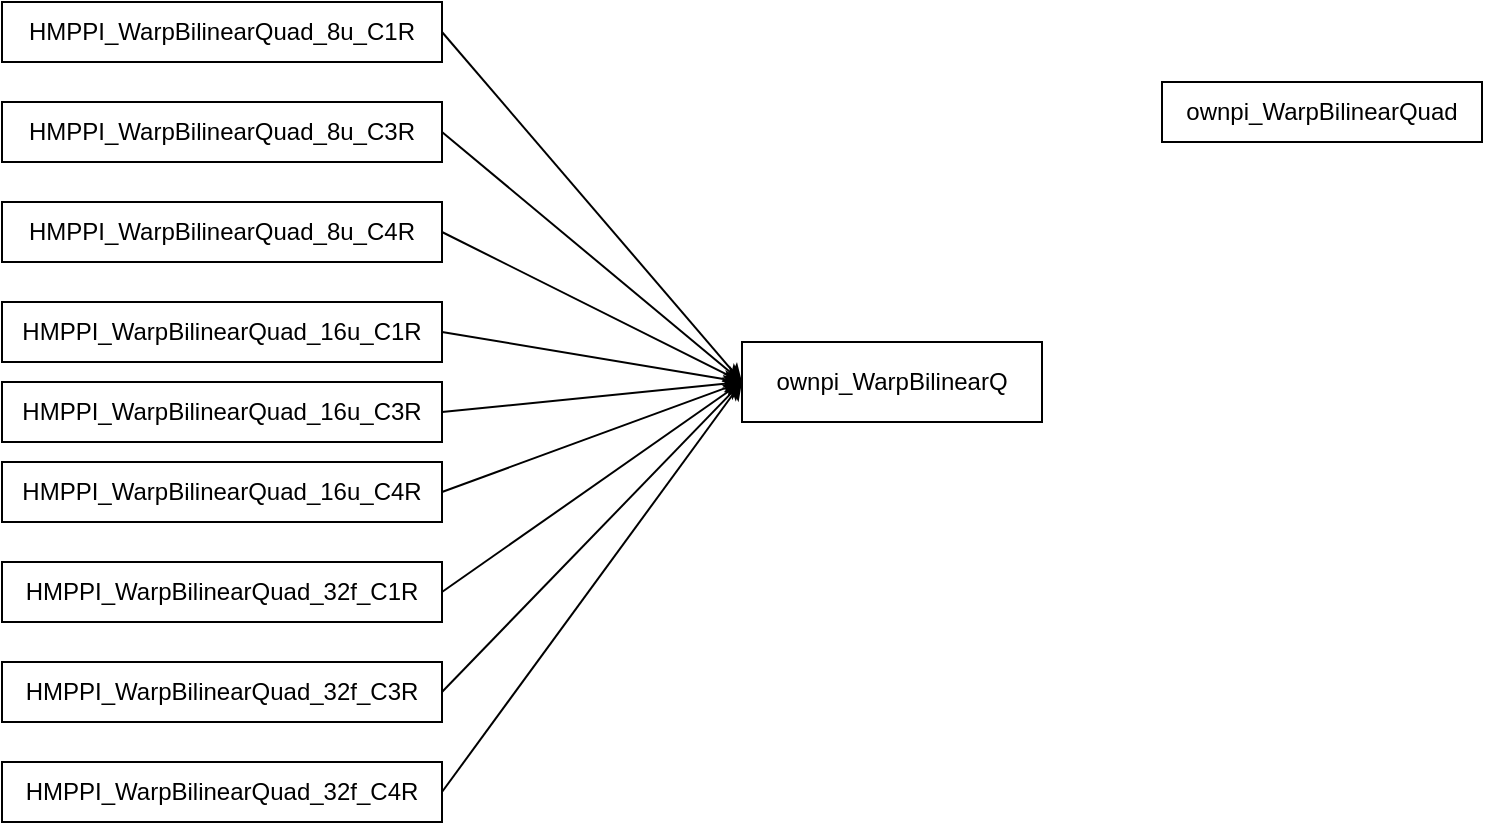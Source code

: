 <mxfile version="15.7.0" type="github">
  <diagram id="BcM7FqmgYENOrJQ4yu_d" name="Page-1">
    <mxGraphModel dx="1865" dy="539" grid="1" gridSize="10" guides="1" tooltips="1" connect="1" arrows="1" fold="1" page="1" pageScale="1" pageWidth="827" pageHeight="1169" math="0" shadow="0">
      <root>
        <mxCell id="0" />
        <mxCell id="1" parent="0" />
        <mxCell id="F0xmff9JVP4ZtNSjAxXv-1" value="ownpi_WarpBilinearQ" style="rounded=0;whiteSpace=wrap;html=1;" vertex="1" parent="1">
          <mxGeometry x="-30" y="220" width="150" height="40" as="geometry" />
        </mxCell>
        <mxCell id="F0xmff9JVP4ZtNSjAxXv-2" value="ownpi_WarpBilinearQuad" style="rounded=0;whiteSpace=wrap;html=1;" vertex="1" parent="1">
          <mxGeometry x="180" y="90" width="160" height="30" as="geometry" />
        </mxCell>
        <mxCell id="F0xmff9JVP4ZtNSjAxXv-13" style="edgeStyle=none;rounded=0;orthogonalLoop=1;jettySize=auto;html=1;exitX=1;exitY=0.5;exitDx=0;exitDy=0;entryX=0;entryY=0.5;entryDx=0;entryDy=0;" edge="1" parent="1" source="F0xmff9JVP4ZtNSjAxXv-3" target="F0xmff9JVP4ZtNSjAxXv-1">
          <mxGeometry relative="1" as="geometry" />
        </mxCell>
        <mxCell id="F0xmff9JVP4ZtNSjAxXv-3" value="HMPPI_WarpBilinearQuad_8u_C1R" style="rounded=0;whiteSpace=wrap;html=1;" vertex="1" parent="1">
          <mxGeometry x="-400" y="50" width="220" height="30" as="geometry" />
        </mxCell>
        <mxCell id="F0xmff9JVP4ZtNSjAxXv-15" style="edgeStyle=none;rounded=0;orthogonalLoop=1;jettySize=auto;html=1;exitX=1;exitY=0.5;exitDx=0;exitDy=0;entryX=0;entryY=0.5;entryDx=0;entryDy=0;" edge="1" parent="1" source="F0xmff9JVP4ZtNSjAxXv-5" target="F0xmff9JVP4ZtNSjAxXv-1">
          <mxGeometry relative="1" as="geometry">
            <mxPoint x="-50" y="210" as="targetPoint" />
          </mxGeometry>
        </mxCell>
        <mxCell id="F0xmff9JVP4ZtNSjAxXv-5" value="&lt;font style=&quot;vertical-align: inherit&quot;&gt;&lt;font style=&quot;vertical-align: inherit&quot;&gt;HMPPI_WarpBilinearQuad_8u_C4R&lt;/font&gt;&lt;/font&gt;" style="rounded=0;whiteSpace=wrap;html=1;" vertex="1" parent="1">
          <mxGeometry x="-400" y="150" width="220" height="30" as="geometry" />
        </mxCell>
        <mxCell id="F0xmff9JVP4ZtNSjAxXv-18" style="edgeStyle=none;rounded=0;orthogonalLoop=1;jettySize=auto;html=1;exitX=1;exitY=0.5;exitDx=0;exitDy=0;" edge="1" parent="1" source="F0xmff9JVP4ZtNSjAxXv-6">
          <mxGeometry relative="1" as="geometry">
            <mxPoint x="-30" y="240" as="targetPoint" />
          </mxGeometry>
        </mxCell>
        <mxCell id="F0xmff9JVP4ZtNSjAxXv-6" value="&lt;font style=&quot;vertical-align: inherit&quot;&gt;&lt;font style=&quot;vertical-align: inherit&quot;&gt;HMPPI_WarpBilinearQuad_16u_C3R&lt;/font&gt;&lt;/font&gt;" style="rounded=0;whiteSpace=wrap;html=1;" vertex="1" parent="1">
          <mxGeometry x="-400" y="240" width="220" height="30" as="geometry" />
        </mxCell>
        <mxCell id="F0xmff9JVP4ZtNSjAxXv-17" style="edgeStyle=none;rounded=0;orthogonalLoop=1;jettySize=auto;html=1;exitX=1;exitY=0.5;exitDx=0;exitDy=0;entryX=0;entryY=0.5;entryDx=0;entryDy=0;" edge="1" parent="1" source="F0xmff9JVP4ZtNSjAxXv-7" target="F0xmff9JVP4ZtNSjAxXv-1">
          <mxGeometry relative="1" as="geometry" />
        </mxCell>
        <mxCell id="F0xmff9JVP4ZtNSjAxXv-7" value="&lt;font style=&quot;vertical-align: inherit&quot;&gt;&lt;font style=&quot;vertical-align: inherit&quot;&gt;HMPPI_WarpBilinearQuad_16u_C4R&lt;/font&gt;&lt;/font&gt;" style="rounded=0;whiteSpace=wrap;html=1;" vertex="1" parent="1">
          <mxGeometry x="-400" y="280" width="220" height="30" as="geometry" />
        </mxCell>
        <mxCell id="F0xmff9JVP4ZtNSjAxXv-16" style="edgeStyle=none;rounded=0;orthogonalLoop=1;jettySize=auto;html=1;exitX=1;exitY=0.5;exitDx=0;exitDy=0;entryX=0;entryY=0.5;entryDx=0;entryDy=0;" edge="1" parent="1" source="F0xmff9JVP4ZtNSjAxXv-8" target="F0xmff9JVP4ZtNSjAxXv-1">
          <mxGeometry relative="1" as="geometry">
            <mxPoint x="-50" y="210" as="targetPoint" />
          </mxGeometry>
        </mxCell>
        <mxCell id="F0xmff9JVP4ZtNSjAxXv-8" value="&lt;font style=&quot;vertical-align: inherit&quot;&gt;&lt;font style=&quot;vertical-align: inherit&quot;&gt;HMPPI_WarpBilinearQuad_16u_C1R&lt;/font&gt;&lt;/font&gt;" style="rounded=0;whiteSpace=wrap;html=1;" vertex="1" parent="1">
          <mxGeometry x="-400" y="200" width="220" height="30" as="geometry" />
        </mxCell>
        <mxCell id="F0xmff9JVP4ZtNSjAxXv-14" style="edgeStyle=none;rounded=0;orthogonalLoop=1;jettySize=auto;html=1;exitX=1;exitY=0.5;exitDx=0;exitDy=0;entryX=0;entryY=0.5;entryDx=0;entryDy=0;" edge="1" parent="1" source="F0xmff9JVP4ZtNSjAxXv-9" target="F0xmff9JVP4ZtNSjAxXv-1">
          <mxGeometry relative="1" as="geometry">
            <mxPoint x="-60" y="230" as="targetPoint" />
          </mxGeometry>
        </mxCell>
        <mxCell id="F0xmff9JVP4ZtNSjAxXv-9" value="&lt;font style=&quot;vertical-align: inherit&quot;&gt;&lt;font style=&quot;vertical-align: inherit&quot;&gt;HMPPI_WarpBilinearQuad_8u_C3R&lt;/font&gt;&lt;/font&gt;" style="rounded=0;whiteSpace=wrap;html=1;" vertex="1" parent="1">
          <mxGeometry x="-400" y="100" width="220" height="30" as="geometry" />
        </mxCell>
        <mxCell id="F0xmff9JVP4ZtNSjAxXv-19" style="edgeStyle=none;rounded=0;orthogonalLoop=1;jettySize=auto;html=1;exitX=1;exitY=0.5;exitDx=0;exitDy=0;" edge="1" parent="1" source="F0xmff9JVP4ZtNSjAxXv-10">
          <mxGeometry relative="1" as="geometry">
            <mxPoint x="-30" y="240" as="targetPoint" />
          </mxGeometry>
        </mxCell>
        <mxCell id="F0xmff9JVP4ZtNSjAxXv-10" value="&lt;font style=&quot;vertical-align: inherit&quot;&gt;&lt;font style=&quot;vertical-align: inherit&quot;&gt;HMPPI_WarpBilinearQuad_32f_C1R&lt;/font&gt;&lt;/font&gt;" style="rounded=0;whiteSpace=wrap;html=1;" vertex="1" parent="1">
          <mxGeometry x="-400" y="330" width="220" height="30" as="geometry" />
        </mxCell>
        <mxCell id="F0xmff9JVP4ZtNSjAxXv-20" style="edgeStyle=none;rounded=0;orthogonalLoop=1;jettySize=auto;html=1;exitX=1;exitY=0.5;exitDx=0;exitDy=0;entryX=0;entryY=0.5;entryDx=0;entryDy=0;" edge="1" parent="1" source="F0xmff9JVP4ZtNSjAxXv-11" target="F0xmff9JVP4ZtNSjAxXv-1">
          <mxGeometry relative="1" as="geometry">
            <mxPoint x="-30" y="210" as="targetPoint" />
          </mxGeometry>
        </mxCell>
        <mxCell id="F0xmff9JVP4ZtNSjAxXv-11" value="&lt;font style=&quot;vertical-align: inherit&quot;&gt;&lt;font style=&quot;vertical-align: inherit&quot;&gt;HMPPI_WarpBilinearQuad_32f_C3R&lt;/font&gt;&lt;/font&gt;" style="rounded=0;whiteSpace=wrap;html=1;" vertex="1" parent="1">
          <mxGeometry x="-400" y="380" width="220" height="30" as="geometry" />
        </mxCell>
        <mxCell id="F0xmff9JVP4ZtNSjAxXv-22" style="edgeStyle=none;rounded=0;orthogonalLoop=1;jettySize=auto;html=1;exitX=1;exitY=0.5;exitDx=0;exitDy=0;entryX=0;entryY=0.5;entryDx=0;entryDy=0;" edge="1" parent="1" source="F0xmff9JVP4ZtNSjAxXv-21" target="F0xmff9JVP4ZtNSjAxXv-1">
          <mxGeometry relative="1" as="geometry">
            <mxPoint x="-30" y="210" as="targetPoint" />
          </mxGeometry>
        </mxCell>
        <mxCell id="F0xmff9JVP4ZtNSjAxXv-21" value="&lt;font style=&quot;vertical-align: inherit&quot;&gt;&lt;font style=&quot;vertical-align: inherit&quot;&gt;&lt;font style=&quot;vertical-align: inherit&quot;&gt;&lt;font style=&quot;vertical-align: inherit&quot;&gt;HMPPI_WarpBilinearQuad_32f_C4R&lt;/font&gt;&lt;/font&gt;&lt;/font&gt;&lt;/font&gt;" style="rounded=0;whiteSpace=wrap;html=1;" vertex="1" parent="1">
          <mxGeometry x="-400" y="430" width="220" height="30" as="geometry" />
        </mxCell>
      </root>
    </mxGraphModel>
  </diagram>
</mxfile>
